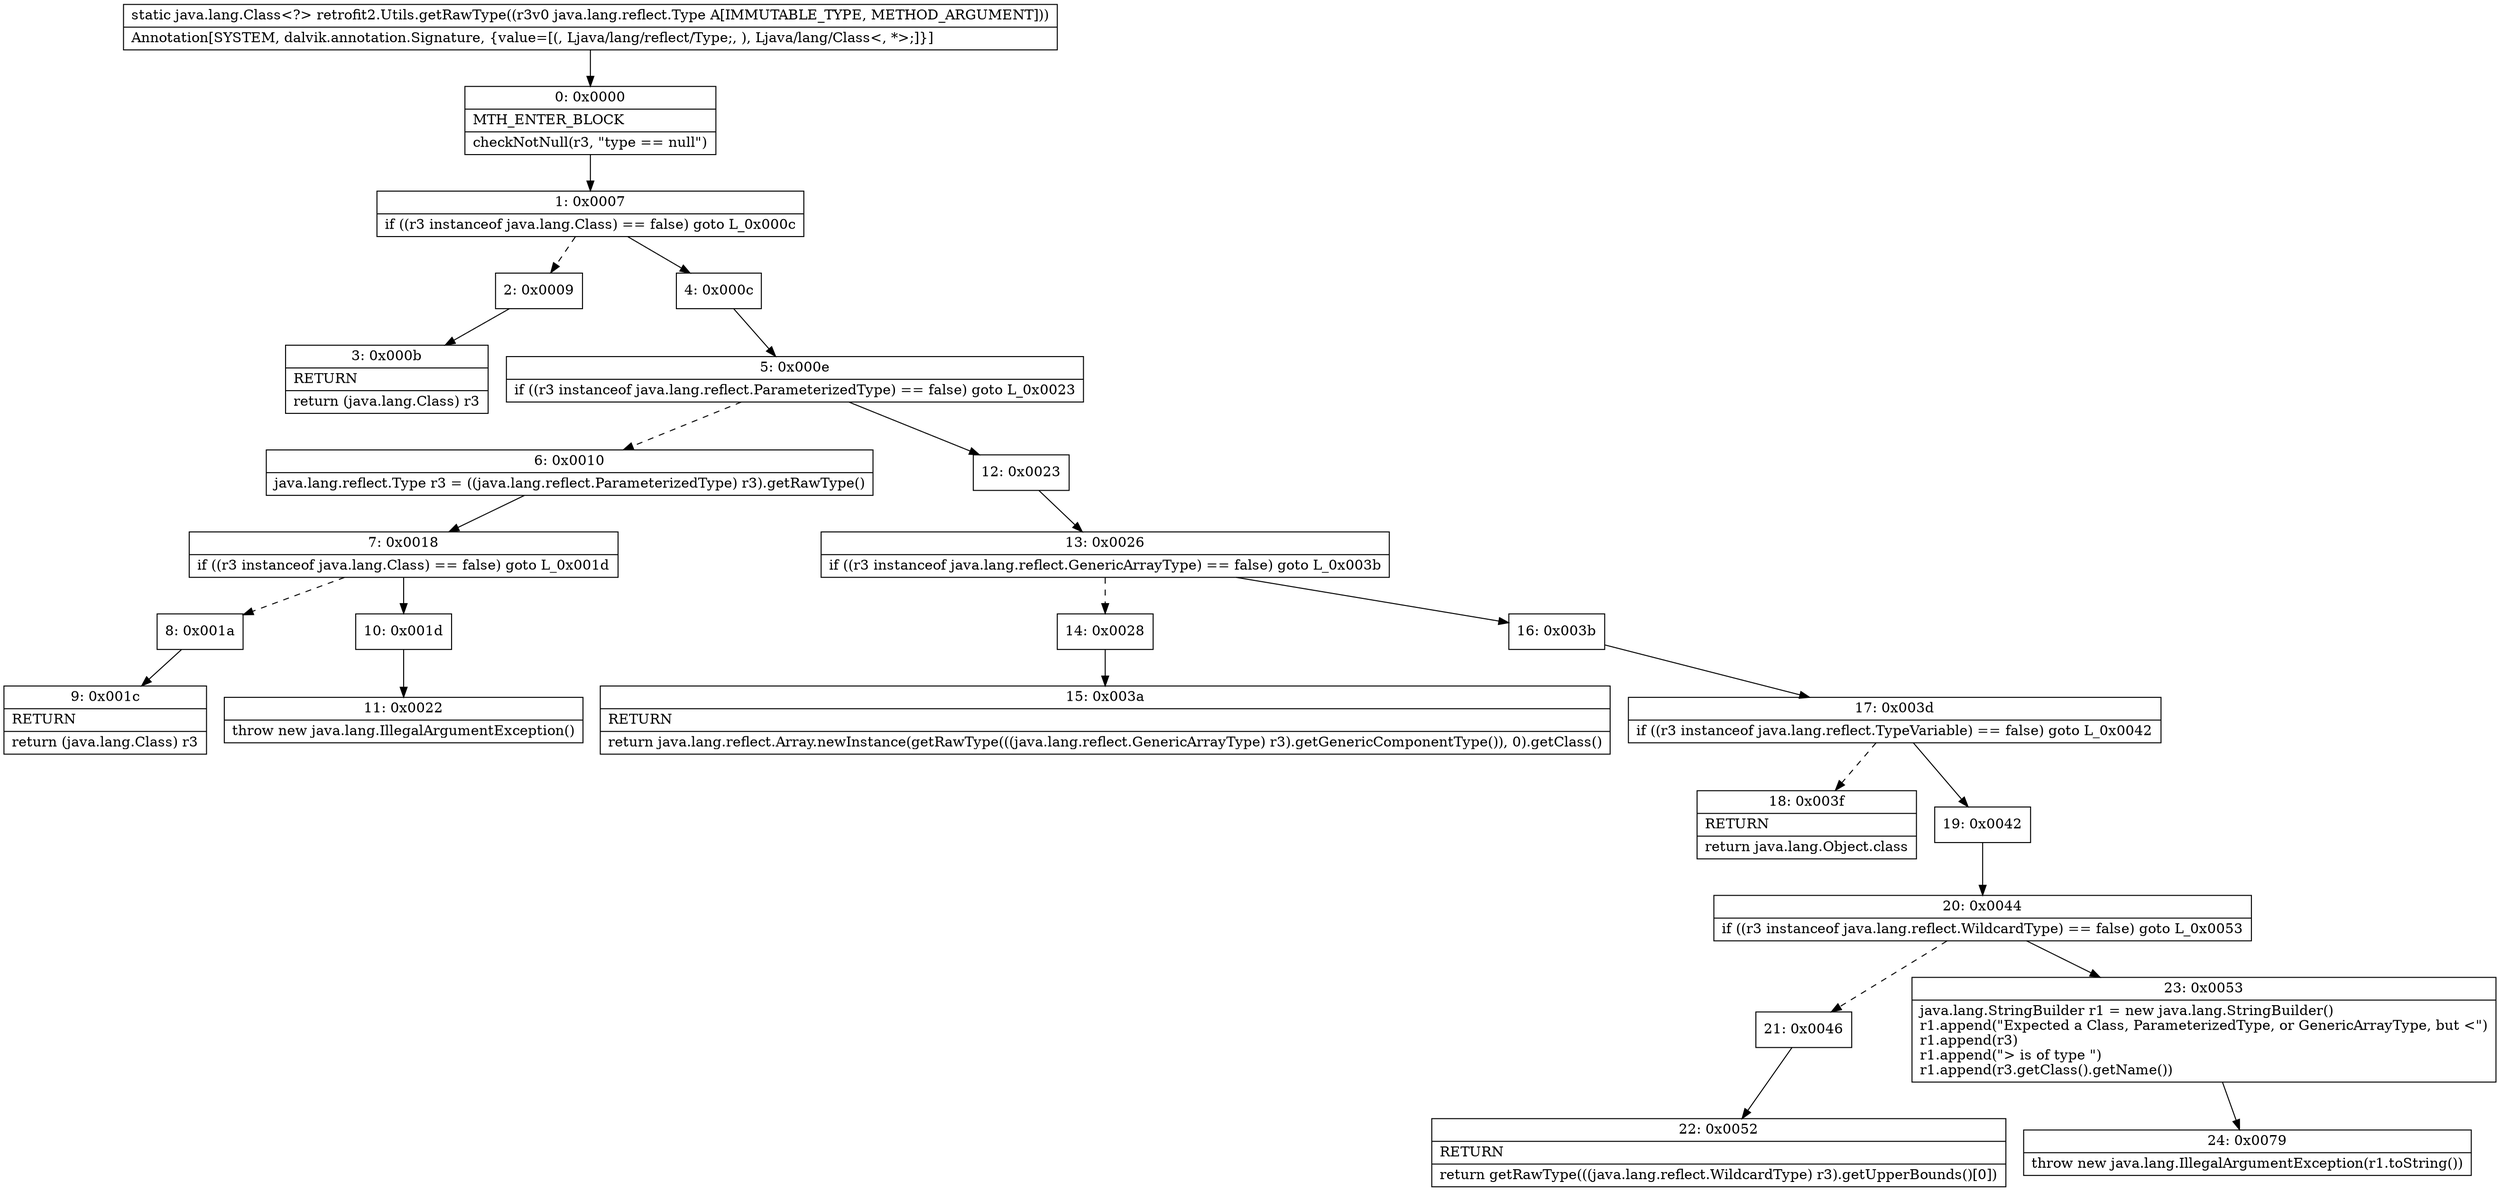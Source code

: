 digraph "CFG forretrofit2.Utils.getRawType(Ljava\/lang\/reflect\/Type;)Ljava\/lang\/Class;" {
Node_0 [shape=record,label="{0\:\ 0x0000|MTH_ENTER_BLOCK\l|checkNotNull(r3, \"type == null\")\l}"];
Node_1 [shape=record,label="{1\:\ 0x0007|if ((r3 instanceof java.lang.Class) == false) goto L_0x000c\l}"];
Node_2 [shape=record,label="{2\:\ 0x0009}"];
Node_3 [shape=record,label="{3\:\ 0x000b|RETURN\l|return (java.lang.Class) r3\l}"];
Node_4 [shape=record,label="{4\:\ 0x000c}"];
Node_5 [shape=record,label="{5\:\ 0x000e|if ((r3 instanceof java.lang.reflect.ParameterizedType) == false) goto L_0x0023\l}"];
Node_6 [shape=record,label="{6\:\ 0x0010|java.lang.reflect.Type r3 = ((java.lang.reflect.ParameterizedType) r3).getRawType()\l}"];
Node_7 [shape=record,label="{7\:\ 0x0018|if ((r3 instanceof java.lang.Class) == false) goto L_0x001d\l}"];
Node_8 [shape=record,label="{8\:\ 0x001a}"];
Node_9 [shape=record,label="{9\:\ 0x001c|RETURN\l|return (java.lang.Class) r3\l}"];
Node_10 [shape=record,label="{10\:\ 0x001d}"];
Node_11 [shape=record,label="{11\:\ 0x0022|throw new java.lang.IllegalArgumentException()\l}"];
Node_12 [shape=record,label="{12\:\ 0x0023}"];
Node_13 [shape=record,label="{13\:\ 0x0026|if ((r3 instanceof java.lang.reflect.GenericArrayType) == false) goto L_0x003b\l}"];
Node_14 [shape=record,label="{14\:\ 0x0028}"];
Node_15 [shape=record,label="{15\:\ 0x003a|RETURN\l|return java.lang.reflect.Array.newInstance(getRawType(((java.lang.reflect.GenericArrayType) r3).getGenericComponentType()), 0).getClass()\l}"];
Node_16 [shape=record,label="{16\:\ 0x003b}"];
Node_17 [shape=record,label="{17\:\ 0x003d|if ((r3 instanceof java.lang.reflect.TypeVariable) == false) goto L_0x0042\l}"];
Node_18 [shape=record,label="{18\:\ 0x003f|RETURN\l|return java.lang.Object.class\l}"];
Node_19 [shape=record,label="{19\:\ 0x0042}"];
Node_20 [shape=record,label="{20\:\ 0x0044|if ((r3 instanceof java.lang.reflect.WildcardType) == false) goto L_0x0053\l}"];
Node_21 [shape=record,label="{21\:\ 0x0046}"];
Node_22 [shape=record,label="{22\:\ 0x0052|RETURN\l|return getRawType(((java.lang.reflect.WildcardType) r3).getUpperBounds()[0])\l}"];
Node_23 [shape=record,label="{23\:\ 0x0053|java.lang.StringBuilder r1 = new java.lang.StringBuilder()\lr1.append(\"Expected a Class, ParameterizedType, or GenericArrayType, but \<\")\lr1.append(r3)\lr1.append(\"\> is of type \")\lr1.append(r3.getClass().getName())\l}"];
Node_24 [shape=record,label="{24\:\ 0x0079|throw new java.lang.IllegalArgumentException(r1.toString())\l}"];
MethodNode[shape=record,label="{static java.lang.Class\<?\> retrofit2.Utils.getRawType((r3v0 java.lang.reflect.Type A[IMMUTABLE_TYPE, METHOD_ARGUMENT]))  | Annotation[SYSTEM, dalvik.annotation.Signature, \{value=[(, Ljava\/lang\/reflect\/Type;, ), Ljava\/lang\/Class\<, *\>;]\}]\l}"];
MethodNode -> Node_0;
Node_0 -> Node_1;
Node_1 -> Node_2[style=dashed];
Node_1 -> Node_4;
Node_2 -> Node_3;
Node_4 -> Node_5;
Node_5 -> Node_6[style=dashed];
Node_5 -> Node_12;
Node_6 -> Node_7;
Node_7 -> Node_8[style=dashed];
Node_7 -> Node_10;
Node_8 -> Node_9;
Node_10 -> Node_11;
Node_12 -> Node_13;
Node_13 -> Node_14[style=dashed];
Node_13 -> Node_16;
Node_14 -> Node_15;
Node_16 -> Node_17;
Node_17 -> Node_18[style=dashed];
Node_17 -> Node_19;
Node_19 -> Node_20;
Node_20 -> Node_21[style=dashed];
Node_20 -> Node_23;
Node_21 -> Node_22;
Node_23 -> Node_24;
}

